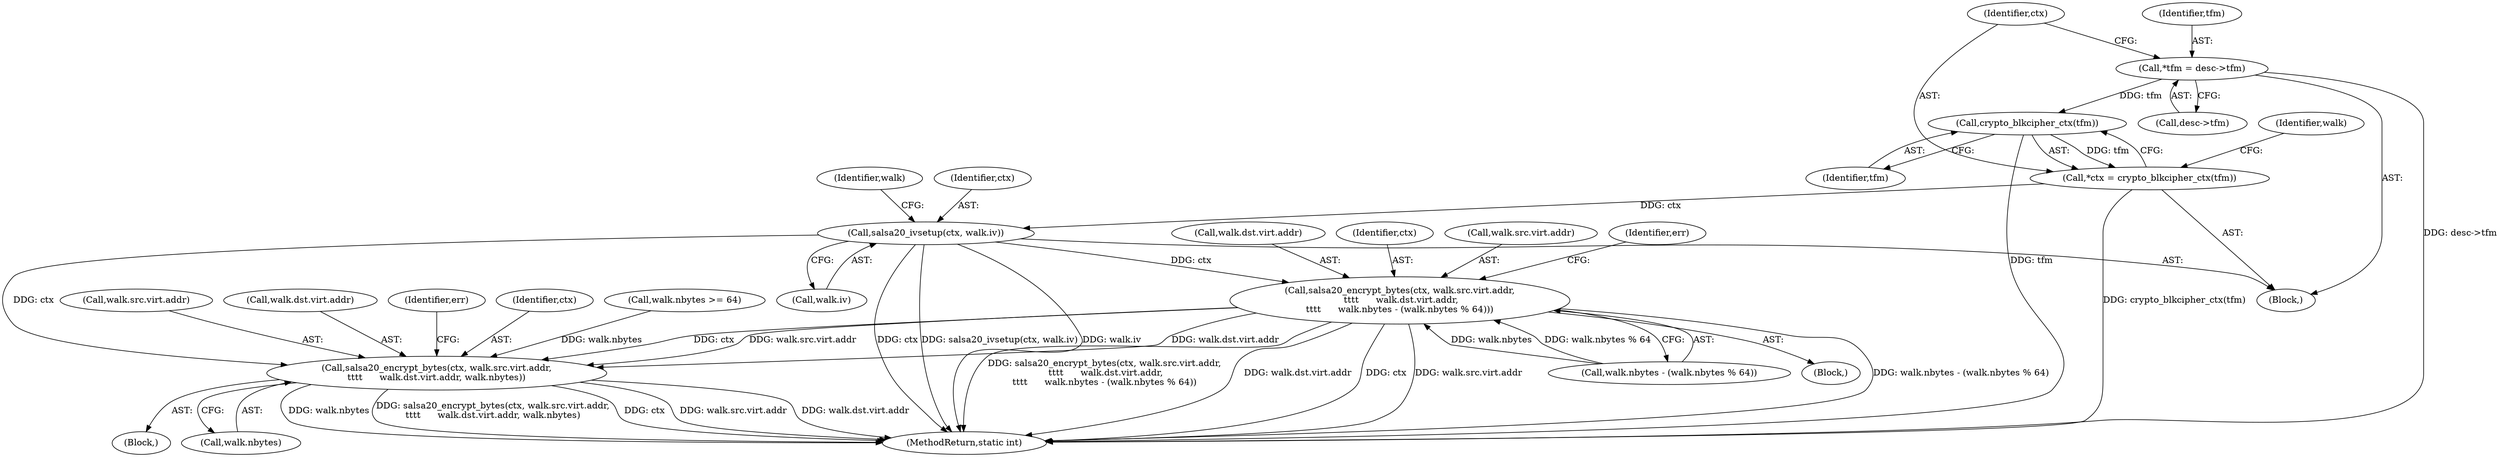 digraph "0_linux_ecaaab5649781c5a0effdaf298a925063020500e@API" {
"1000116" [label="(Call,crypto_blkcipher_ctx(tfm))"];
"1000108" [label="(Call,*tfm = desc->tfm)"];
"1000114" [label="(Call,*ctx = crypto_blkcipher_ctx(tfm))"];
"1000132" [label="(Call,salsa20_ivsetup(ctx, walk.iv))"];
"1000144" [label="(Call,salsa20_encrypt_bytes(ctx, walk.src.virt.addr,\n \t\t\t\t      walk.dst.virt.addr,\n\t\t\t\t      walk.nbytes - (walk.nbytes % 64)))"];
"1000185" [label="(Call,salsa20_encrypt_bytes(ctx, walk.src.virt.addr,\n\t\t\t\t      walk.dst.virt.addr, walk.nbytes))"];
"1000185" [label="(Call,salsa20_encrypt_bytes(ctx, walk.src.virt.addr,\n\t\t\t\t      walk.dst.virt.addr, walk.nbytes))"];
"1000160" [label="(Call,walk.nbytes - (walk.nbytes % 64))"];
"1000138" [label="(Call,walk.nbytes >= 64)"];
"1000116" [label="(Call,crypto_blkcipher_ctx(tfm))"];
"1000146" [label="(Call,walk.src.virt.addr)"];
"1000187" [label="(Call,walk.src.virt.addr)"];
"1000115" [label="(Identifier,ctx)"];
"1000201" [label="(Call,walk.nbytes)"];
"1000132" [label="(Call,salsa20_ivsetup(ctx, walk.iv))"];
"1000213" [label="(MethodReturn,static int)"];
"1000194" [label="(Call,walk.dst.virt.addr)"];
"1000108" [label="(Call,*tfm = desc->tfm)"];
"1000109" [label="(Identifier,tfm)"];
"1000170" [label="(Identifier,err)"];
"1000140" [label="(Identifier,walk)"];
"1000143" [label="(Block,)"];
"1000205" [label="(Identifier,err)"];
"1000134" [label="(Call,walk.iv)"];
"1000121" [label="(Identifier,walk)"];
"1000133" [label="(Identifier,ctx)"];
"1000110" [label="(Call,desc->tfm)"];
"1000184" [label="(Block,)"];
"1000186" [label="(Identifier,ctx)"];
"1000114" [label="(Call,*ctx = crypto_blkcipher_ctx(tfm))"];
"1000153" [label="(Call,walk.dst.virt.addr)"];
"1000145" [label="(Identifier,ctx)"];
"1000105" [label="(Block,)"];
"1000144" [label="(Call,salsa20_encrypt_bytes(ctx, walk.src.virt.addr,\n \t\t\t\t      walk.dst.virt.addr,\n\t\t\t\t      walk.nbytes - (walk.nbytes % 64)))"];
"1000117" [label="(Identifier,tfm)"];
"1000116" -> "1000114"  [label="AST: "];
"1000116" -> "1000117"  [label="CFG: "];
"1000117" -> "1000116"  [label="AST: "];
"1000114" -> "1000116"  [label="CFG: "];
"1000116" -> "1000213"  [label="DDG: tfm"];
"1000116" -> "1000114"  [label="DDG: tfm"];
"1000108" -> "1000116"  [label="DDG: tfm"];
"1000108" -> "1000105"  [label="AST: "];
"1000108" -> "1000110"  [label="CFG: "];
"1000109" -> "1000108"  [label="AST: "];
"1000110" -> "1000108"  [label="AST: "];
"1000115" -> "1000108"  [label="CFG: "];
"1000108" -> "1000213"  [label="DDG: desc->tfm"];
"1000114" -> "1000105"  [label="AST: "];
"1000115" -> "1000114"  [label="AST: "];
"1000121" -> "1000114"  [label="CFG: "];
"1000114" -> "1000213"  [label="DDG: crypto_blkcipher_ctx(tfm)"];
"1000114" -> "1000132"  [label="DDG: ctx"];
"1000132" -> "1000105"  [label="AST: "];
"1000132" -> "1000134"  [label="CFG: "];
"1000133" -> "1000132"  [label="AST: "];
"1000134" -> "1000132"  [label="AST: "];
"1000140" -> "1000132"  [label="CFG: "];
"1000132" -> "1000213"  [label="DDG: salsa20_ivsetup(ctx, walk.iv)"];
"1000132" -> "1000213"  [label="DDG: walk.iv"];
"1000132" -> "1000213"  [label="DDG: ctx"];
"1000132" -> "1000144"  [label="DDG: ctx"];
"1000132" -> "1000185"  [label="DDG: ctx"];
"1000144" -> "1000143"  [label="AST: "];
"1000144" -> "1000160"  [label="CFG: "];
"1000145" -> "1000144"  [label="AST: "];
"1000146" -> "1000144"  [label="AST: "];
"1000153" -> "1000144"  [label="AST: "];
"1000160" -> "1000144"  [label="AST: "];
"1000170" -> "1000144"  [label="CFG: "];
"1000144" -> "1000213"  [label="DDG: walk.src.virt.addr"];
"1000144" -> "1000213"  [label="DDG: walk.nbytes - (walk.nbytes % 64)"];
"1000144" -> "1000213"  [label="DDG: salsa20_encrypt_bytes(ctx, walk.src.virt.addr,\n \t\t\t\t      walk.dst.virt.addr,\n\t\t\t\t      walk.nbytes - (walk.nbytes % 64))"];
"1000144" -> "1000213"  [label="DDG: walk.dst.virt.addr"];
"1000144" -> "1000213"  [label="DDG: ctx"];
"1000160" -> "1000144"  [label="DDG: walk.nbytes"];
"1000160" -> "1000144"  [label="DDG: walk.nbytes % 64"];
"1000144" -> "1000185"  [label="DDG: ctx"];
"1000144" -> "1000185"  [label="DDG: walk.src.virt.addr"];
"1000144" -> "1000185"  [label="DDG: walk.dst.virt.addr"];
"1000185" -> "1000184"  [label="AST: "];
"1000185" -> "1000201"  [label="CFG: "];
"1000186" -> "1000185"  [label="AST: "];
"1000187" -> "1000185"  [label="AST: "];
"1000194" -> "1000185"  [label="AST: "];
"1000201" -> "1000185"  [label="AST: "];
"1000205" -> "1000185"  [label="CFG: "];
"1000185" -> "1000213"  [label="DDG: salsa20_encrypt_bytes(ctx, walk.src.virt.addr,\n\t\t\t\t      walk.dst.virt.addr, walk.nbytes)"];
"1000185" -> "1000213"  [label="DDG: ctx"];
"1000185" -> "1000213"  [label="DDG: walk.src.virt.addr"];
"1000185" -> "1000213"  [label="DDG: walk.dst.virt.addr"];
"1000185" -> "1000213"  [label="DDG: walk.nbytes"];
"1000138" -> "1000185"  [label="DDG: walk.nbytes"];
}

